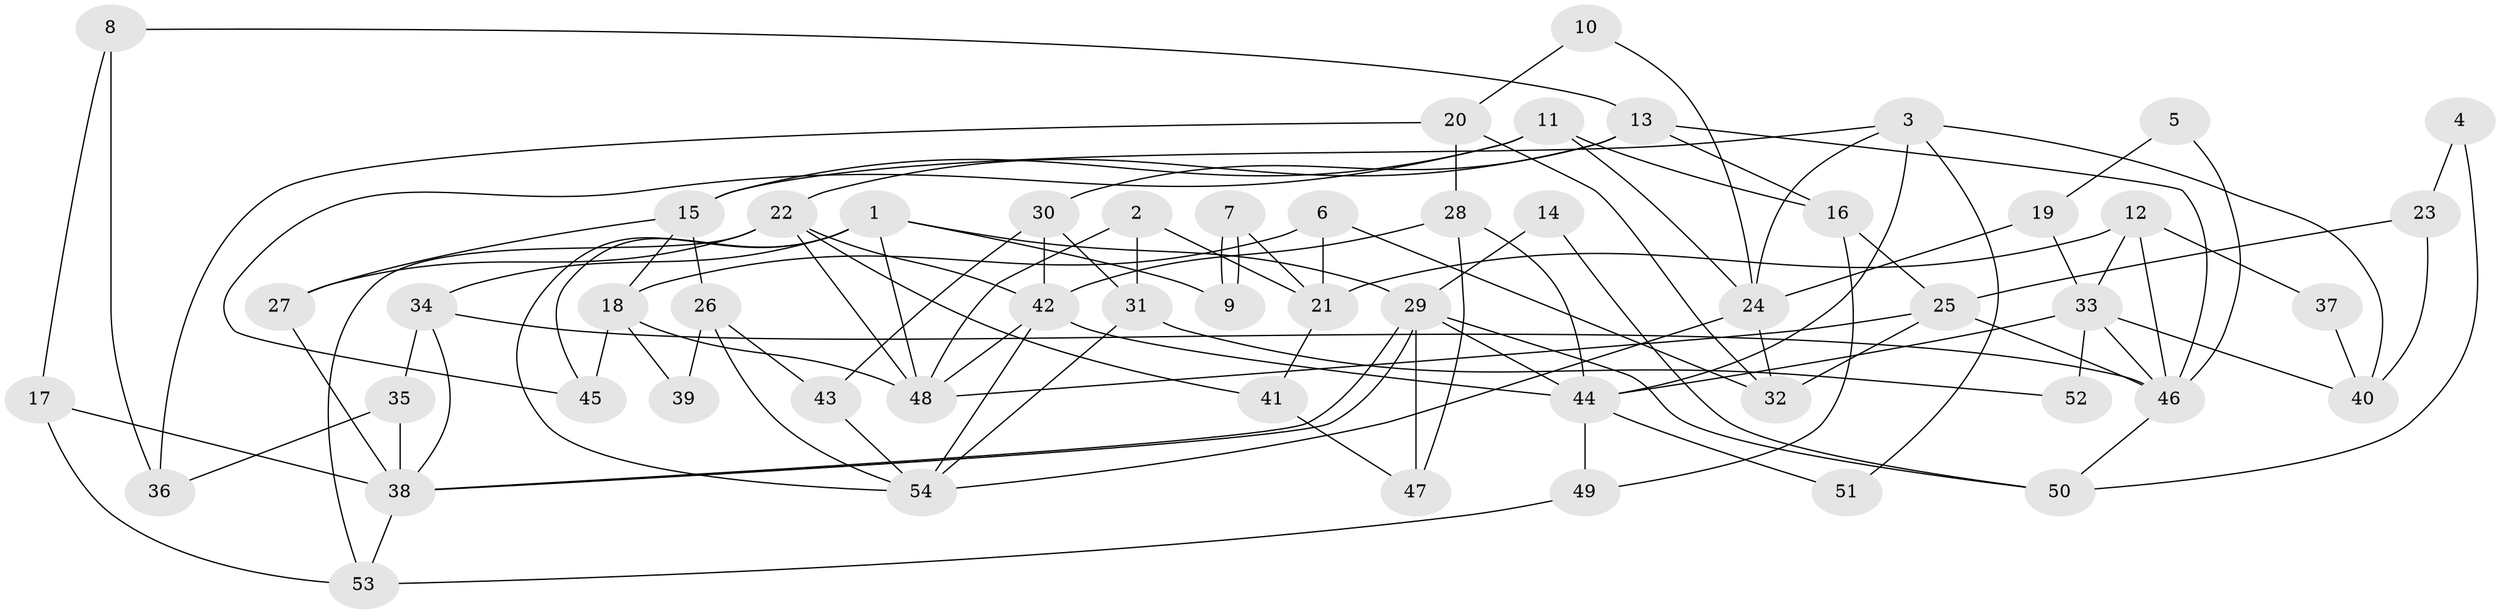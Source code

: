 // coarse degree distribution, {3: 0.2972972972972973, 7: 0.02702702702702703, 4: 0.1891891891891892, 5: 0.2972972972972973, 6: 0.10810810810810811, 2: 0.05405405405405406, 9: 0.02702702702702703}
// Generated by graph-tools (version 1.1) at 2025/52/03/04/25 21:52:20]
// undirected, 54 vertices, 108 edges
graph export_dot {
graph [start="1"]
  node [color=gray90,style=filled];
  1;
  2;
  3;
  4;
  5;
  6;
  7;
  8;
  9;
  10;
  11;
  12;
  13;
  14;
  15;
  16;
  17;
  18;
  19;
  20;
  21;
  22;
  23;
  24;
  25;
  26;
  27;
  28;
  29;
  30;
  31;
  32;
  33;
  34;
  35;
  36;
  37;
  38;
  39;
  40;
  41;
  42;
  43;
  44;
  45;
  46;
  47;
  48;
  49;
  50;
  51;
  52;
  53;
  54;
  1 -- 54;
  1 -- 29;
  1 -- 9;
  1 -- 34;
  1 -- 45;
  1 -- 48;
  2 -- 21;
  2 -- 48;
  2 -- 31;
  3 -- 24;
  3 -- 15;
  3 -- 40;
  3 -- 44;
  3 -- 51;
  4 -- 23;
  4 -- 50;
  5 -- 46;
  5 -- 19;
  6 -- 21;
  6 -- 32;
  6 -- 18;
  7 -- 21;
  7 -- 9;
  7 -- 9;
  8 -- 36;
  8 -- 13;
  8 -- 17;
  10 -- 24;
  10 -- 20;
  11 -- 15;
  11 -- 45;
  11 -- 16;
  11 -- 24;
  12 -- 33;
  12 -- 46;
  12 -- 21;
  12 -- 37;
  13 -- 30;
  13 -- 16;
  13 -- 22;
  13 -- 46;
  14 -- 29;
  14 -- 50;
  15 -- 27;
  15 -- 18;
  15 -- 26;
  16 -- 49;
  16 -- 25;
  17 -- 38;
  17 -- 53;
  18 -- 48;
  18 -- 39;
  18 -- 45;
  19 -- 24;
  19 -- 33;
  20 -- 28;
  20 -- 32;
  20 -- 36;
  21 -- 41;
  22 -- 48;
  22 -- 27;
  22 -- 41;
  22 -- 42;
  22 -- 53;
  23 -- 25;
  23 -- 40;
  24 -- 54;
  24 -- 32;
  25 -- 46;
  25 -- 32;
  25 -- 48;
  26 -- 54;
  26 -- 39;
  26 -- 43;
  27 -- 38;
  28 -- 42;
  28 -- 44;
  28 -- 47;
  29 -- 38;
  29 -- 38;
  29 -- 44;
  29 -- 47;
  29 -- 50;
  30 -- 42;
  30 -- 43;
  30 -- 31;
  31 -- 52;
  31 -- 54;
  33 -- 44;
  33 -- 46;
  33 -- 40;
  33 -- 52;
  34 -- 38;
  34 -- 35;
  34 -- 46;
  35 -- 38;
  35 -- 36;
  37 -- 40;
  38 -- 53;
  41 -- 47;
  42 -- 48;
  42 -- 44;
  42 -- 54;
  43 -- 54;
  44 -- 49;
  44 -- 51;
  46 -- 50;
  49 -- 53;
}
